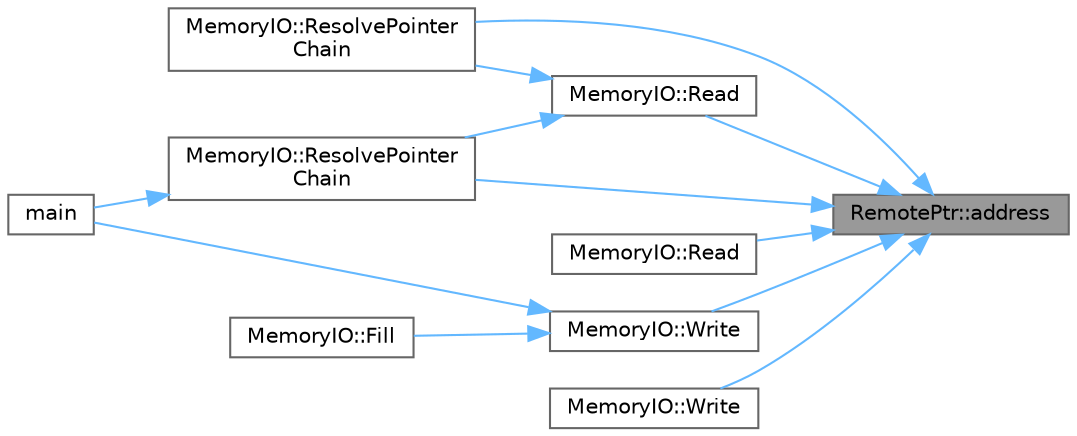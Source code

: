 digraph "RemotePtr::address"
{
 // LATEX_PDF_SIZE
  bgcolor="transparent";
  edge [fontname=Helvetica,fontsize=10,labelfontname=Helvetica,labelfontsize=10];
  node [fontname=Helvetica,fontsize=10,shape=box,height=0.2,width=0.4];
  rankdir="RL";
  Node1 [id="Node000001",label="RemotePtr::address",height=0.2,width=0.4,color="gray40", fillcolor="grey60", style="filled", fontcolor="black",tooltip="Getter for the address."];
  Node1 -> Node2 [id="edge1_Node000001_Node000002",dir="back",color="steelblue1",style="solid",tooltip=" "];
  Node2 [id="Node000002",label="MemoryIO::Read",height=0.2,width=0.4,color="grey40", fillcolor="white", style="filled",URL="$class_memory_i_o.html#abb20c3e988ab7a69dfa64814cbf06f75",tooltip="Wrapper for ReadProcessMemory."];
  Node2 -> Node3 [id="edge2_Node000002_Node000003",dir="back",color="steelblue1",style="solid",tooltip=" "];
  Node3 [id="Node000003",label="MemoryIO::ResolvePointer\lChain",height=0.2,width=0.4,color="grey40", fillcolor="white", style="filled",URL="$class_memory_i_o.html#a22bcfda2a3fcce2a9ea0f991b83c18d0",tooltip="Overload of ResolvePointerChain for std::initializer_list."];
  Node2 -> Node4 [id="edge3_Node000002_Node000004",dir="back",color="steelblue1",style="solid",tooltip=" "];
  Node4 [id="Node000004",label="MemoryIO::ResolvePointer\lChain",height=0.2,width=0.4,color="grey40", fillcolor="white", style="filled",URL="$class_memory_i_o.html#a87f456a61f0aaf0b1929b6be0706f8df",tooltip="Resolves a pointer chain in the target process."];
  Node4 -> Node5 [id="edge4_Node000004_Node000005",dir="back",color="steelblue1",style="solid",tooltip=" "];
  Node5 [id="Node000005",label="main",height=0.2,width=0.4,color="grey40", fillcolor="white", style="filled",URL="$memex_8cpp.html#ae66f6b31b5ad750f1fe042a706a4e3d4",tooltip=" "];
  Node1 -> Node6 [id="edge5_Node000001_Node000006",dir="back",color="steelblue1",style="solid",tooltip=" "];
  Node6 [id="Node000006",label="MemoryIO::Read",height=0.2,width=0.4,color="grey40", fillcolor="white", style="filled",URL="$class_memory_i_o.html#a56eada0fb67a750eba13cb44c108ab66",tooltip="Wrapper for ReadProcessMemory. Similar to memcpy."];
  Node1 -> Node3 [id="edge6_Node000001_Node000003",dir="back",color="steelblue1",style="solid",tooltip=" "];
  Node1 -> Node4 [id="edge7_Node000001_Node000004",dir="back",color="steelblue1",style="solid",tooltip=" "];
  Node1 -> Node7 [id="edge8_Node000001_Node000007",dir="back",color="steelblue1",style="solid",tooltip=" "];
  Node7 [id="Node000007",label="MemoryIO::Write",height=0.2,width=0.4,color="grey40", fillcolor="white", style="filled",URL="$class_memory_i_o.html#adb57aa720e917248131905e589d35021",tooltip="Wrapper for WriteProcessMemory."];
  Node7 -> Node8 [id="edge9_Node000007_Node000008",dir="back",color="steelblue1",style="solid",tooltip=" "];
  Node8 [id="Node000008",label="MemoryIO::Fill",height=0.2,width=0.4,color="grey40", fillcolor="white", style="filled",URL="$class_memory_i_o.html#afa47ac739181f4aa84a3b64e1d1e3332",tooltip="Fills a buffer in the target process with a specified byte (opcode)."];
  Node7 -> Node5 [id="edge10_Node000007_Node000005",dir="back",color="steelblue1",style="solid",tooltip=" "];
  Node1 -> Node9 [id="edge11_Node000001_Node000009",dir="back",color="steelblue1",style="solid",tooltip=" "];
  Node9 [id="Node000009",label="MemoryIO::Write",height=0.2,width=0.4,color="grey40", fillcolor="white", style="filled",URL="$class_memory_i_o.html#a5573b0c20b58e9a6a70ccbb1fad5d4c9",tooltip="Wrapper for WriteProcessMemory. Writes a buffer to the target process."];
}
